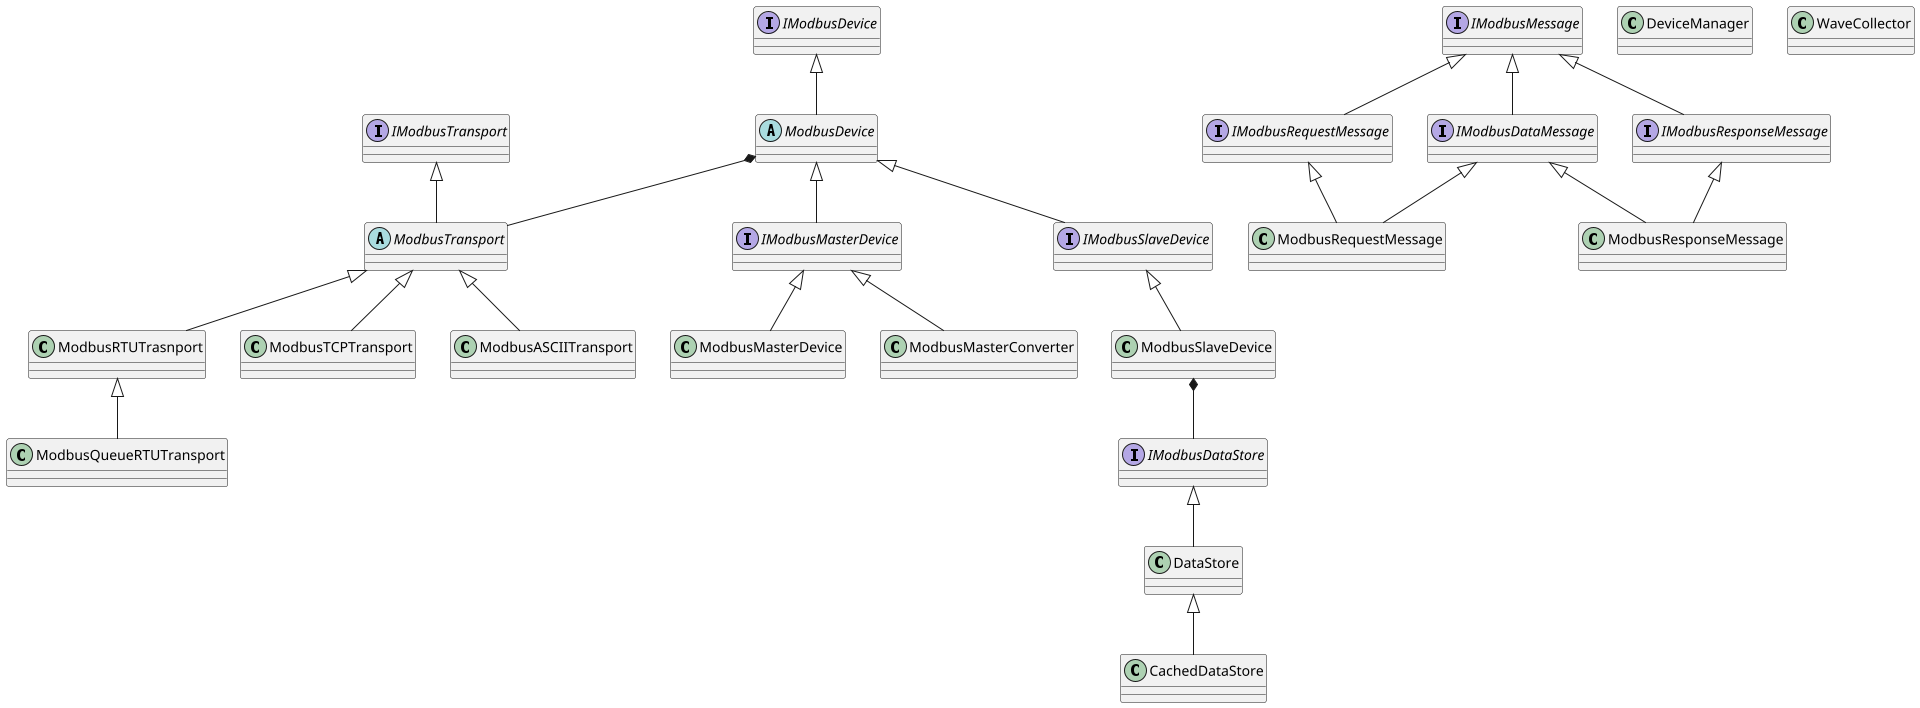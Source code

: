 
@startuml

scale 1920 width

interface IModbusTransport
abstract class ModbusTransport
class ModbusRTUTrasnport
class ModbusTCPTransport
class ModbusASCIITransport
class ModbusQueueRTUTransport

IModbusTransport <|-- ModbusTransport
ModbusTransport <|-- ModbusRTUTrasnport
ModbusTransport <|-- ModbusTCPTransport
ModbusTransport <|-- ModbusASCIITransport
ModbusRTUTrasnport <|-- ModbusQueueRTUTransport


interface IModbusDevice
interface IModbusMasterDevice
interface IModbusSlaveDevice
abstract class ModbusDevice
class ModbusMasterDevice
class ModbusSlaveDevice
class ModbusMasterConverter

IModbusDevice <|-- ModbusDevice
ModbusDevice <|-- IModbusMasterDevice
ModbusDevice <|-- IModbusSlaveDevice
IModbusMasterDevice <|-- ModbusMasterDevice
IModbusSlaveDevice <|-- ModbusSlaveDevice
IModbusMasterDevice <|-- ModbusMasterConverter


interface IModbusMessage
interface IModbusRequestMessage
interface IModbusResponseMessage
interface IModbusDataMessage
' interface IModbusObjectMessage
' interface IModbusExceptionMessage
class ModbusRequestMessage
class ModbusResponseMessage
' class ModbusReadHoldingRequestMessage
' class ModbusReadHoldingResponseMessage
' class ModbusWriteHoldingRequestMessage
' class ModbusWriteHoldingResponseMessage
' class ModbusReadInputRequestMessage
' class ModbusReadInputResponseMessage
' class ModbusWriteCoilRequestMessage
' class ModbusWriteCoilResponseMessage
' class ModbusReadCoilRequestMessage
' class ModbusReadCoilResponseMessage
' class ModbusReadContactRequestMessage
' class ModbusReadContactResponseMessage

IModbusMessage <|-- IModbusRequestMessage
IModbusMessage <|-- IModbusResponseMessage
IModbusMessage <|-- IModbusDataMessage
' IModbusMessage <|-- IModbusExceptionMessage
' IModbusMessage <|-- IModbusObjectMessage

IModbusDataMessage <|-- ModbusRequestMessage
IModbusDataMessage <|-- ModbusResponseMessage
IModbusRequestMessage <|-- ModbusRequestMessage
IModbusResponseMessage <|-- ModbusResponseMessage

' IModbusRequestMessage <|-- ModbusReadHoldingRequestMessage
' IModbusRequestMessage <|-- ModbusWriteHoldingRequestMessage
' IModbusRequestMessage <|-- ModbusReadInputRequestMessage
' IModbusRequestMessage <|-- ModbusWriteCoilRequestMessage
' IModbusRequestMessage <|-- ModbusReadCoilRequestMessage
' IModbusRequestMessage <|-- ModbusReadContactRequestMessage
' IModbusResponseMessage <|-- ModbusReadHoldingResponseMessage
' IModbusResponseMessage <|-- ModbusWriteHoldingResponseMessage
' IModbusResponseMessage <|-- ModbusReadInputResponseMessage
' IModbusResponseMessage <|-- ModbusWriteCoilResponseMessage
' IModbusResponseMessage <|-- ModbusReadCoilResponseMessage
' IModbusResponseMessage <|-- ModbusReadContactResponseMessage

interface IModbusDataStore
class DataStore
class CachedDataStore

IModbusDataStore <|-- DataStore
DataStore <|-- CachedDataStore

ModbusSlaveDevice *-- IModbusDataStore
ModbusDevice *-- ModbusTransport

class DeviceManager
class WaveCollector


@enduml
